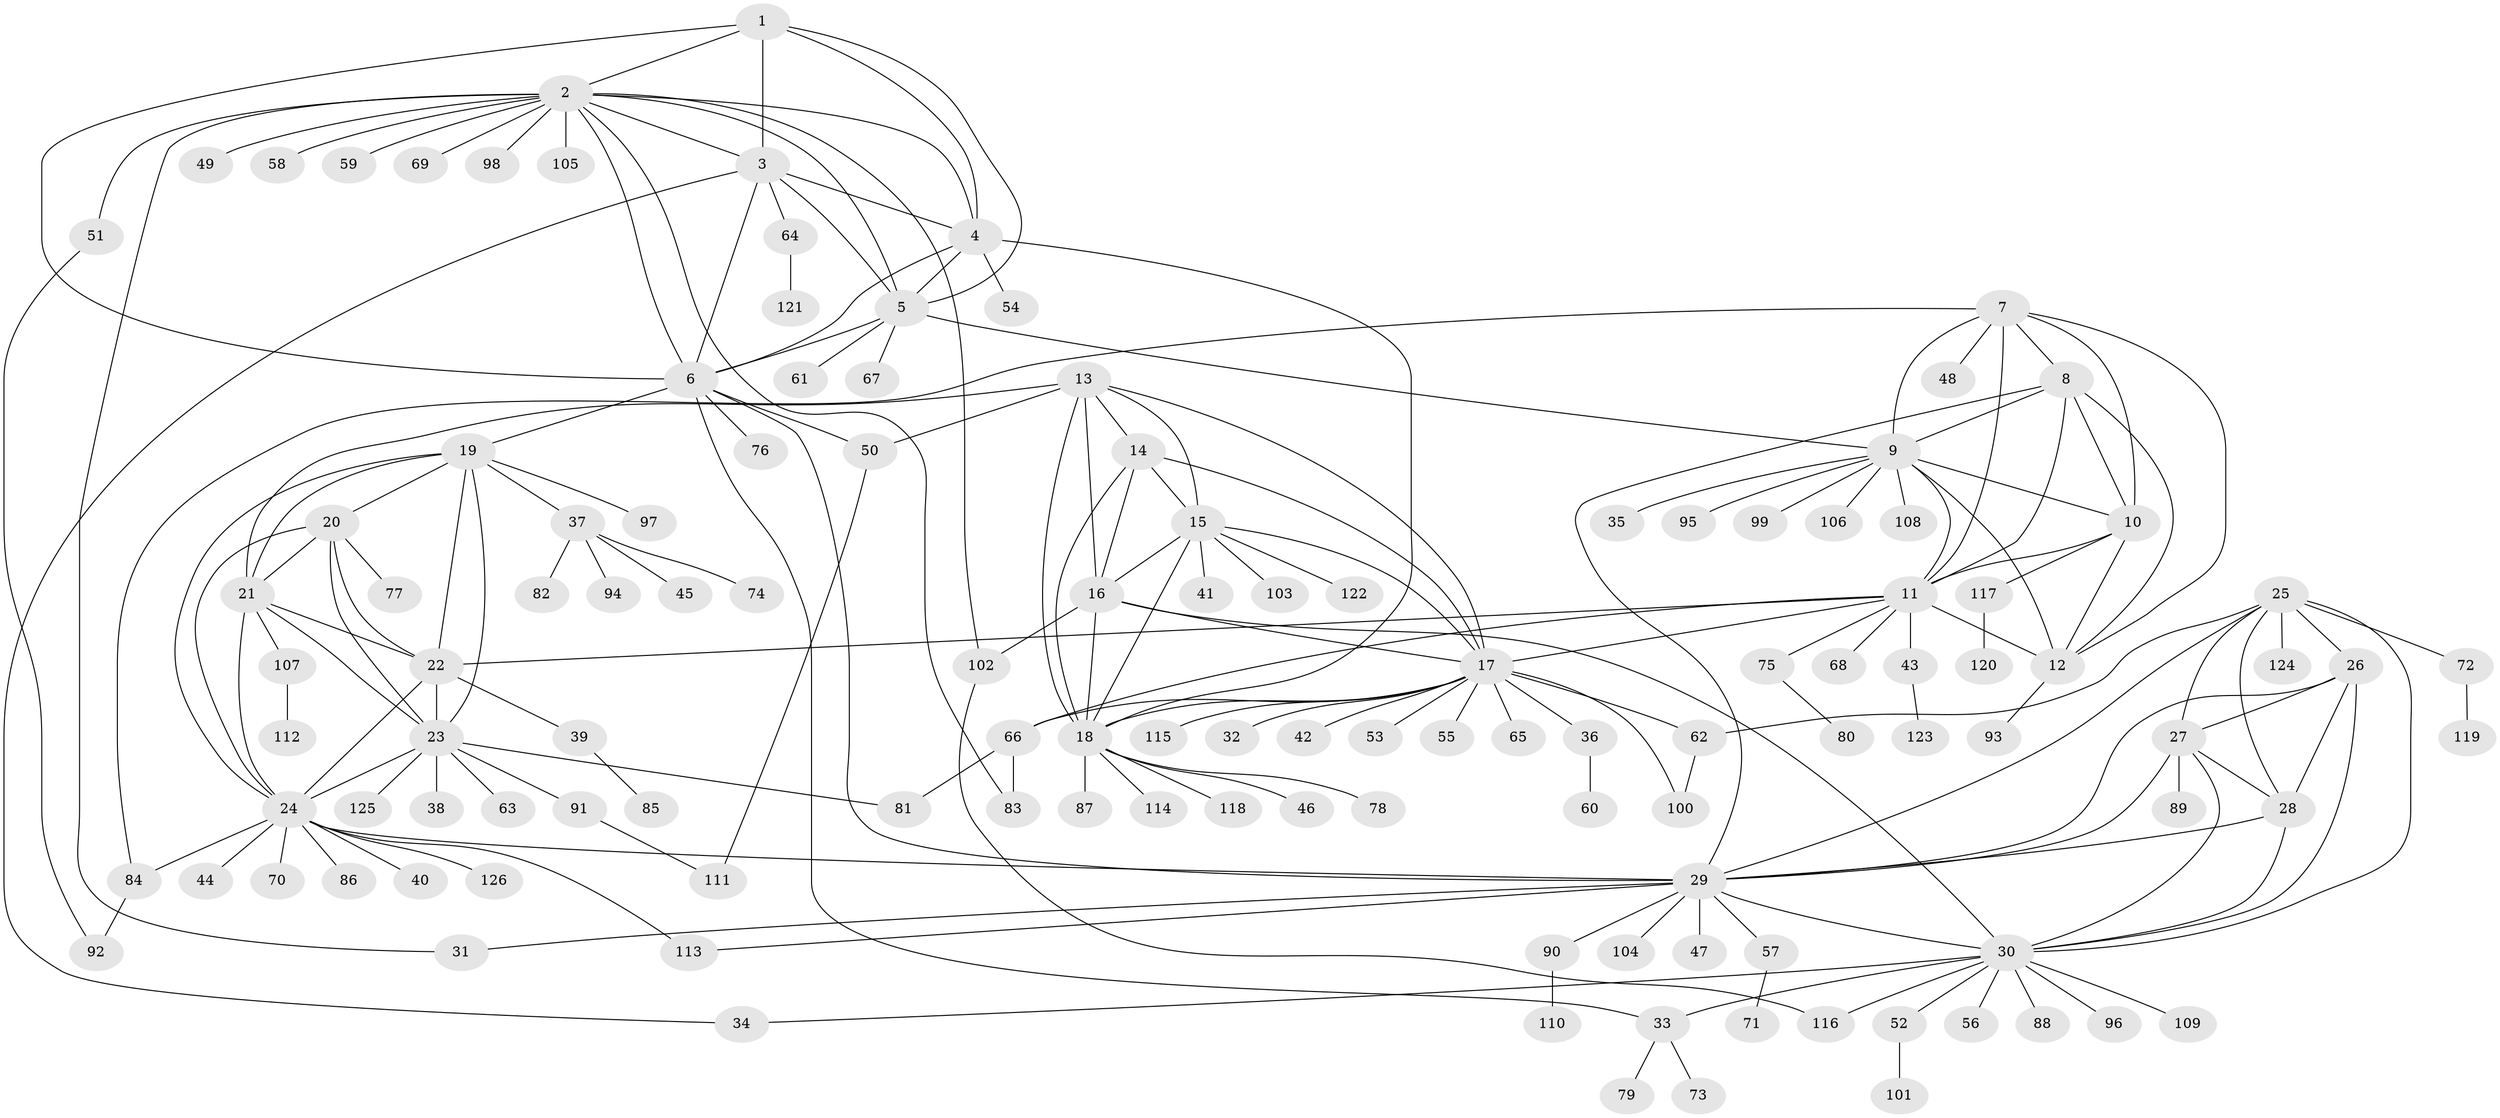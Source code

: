 // coarse degree distribution, {4: 0.05, 18: 0.01, 6: 0.06, 5: 0.02, 14: 0.02, 10: 0.01, 7: 0.02, 9: 0.01, 11: 0.02, 13: 0.01, 12: 0.01, 1: 0.62, 3: 0.04, 2: 0.1}
// Generated by graph-tools (version 1.1) at 2025/42/03/06/25 10:42:09]
// undirected, 126 vertices, 196 edges
graph export_dot {
graph [start="1"]
  node [color=gray90,style=filled];
  1;
  2;
  3;
  4;
  5;
  6;
  7;
  8;
  9;
  10;
  11;
  12;
  13;
  14;
  15;
  16;
  17;
  18;
  19;
  20;
  21;
  22;
  23;
  24;
  25;
  26;
  27;
  28;
  29;
  30;
  31;
  32;
  33;
  34;
  35;
  36;
  37;
  38;
  39;
  40;
  41;
  42;
  43;
  44;
  45;
  46;
  47;
  48;
  49;
  50;
  51;
  52;
  53;
  54;
  55;
  56;
  57;
  58;
  59;
  60;
  61;
  62;
  63;
  64;
  65;
  66;
  67;
  68;
  69;
  70;
  71;
  72;
  73;
  74;
  75;
  76;
  77;
  78;
  79;
  80;
  81;
  82;
  83;
  84;
  85;
  86;
  87;
  88;
  89;
  90;
  91;
  92;
  93;
  94;
  95;
  96;
  97;
  98;
  99;
  100;
  101;
  102;
  103;
  104;
  105;
  106;
  107;
  108;
  109;
  110;
  111;
  112;
  113;
  114;
  115;
  116;
  117;
  118;
  119;
  120;
  121;
  122;
  123;
  124;
  125;
  126;
  1 -- 2;
  1 -- 3;
  1 -- 4;
  1 -- 5;
  1 -- 6;
  2 -- 3;
  2 -- 4;
  2 -- 5;
  2 -- 6;
  2 -- 31;
  2 -- 49;
  2 -- 51;
  2 -- 58;
  2 -- 59;
  2 -- 69;
  2 -- 83;
  2 -- 98;
  2 -- 102;
  2 -- 105;
  3 -- 4;
  3 -- 5;
  3 -- 6;
  3 -- 34;
  3 -- 64;
  4 -- 5;
  4 -- 6;
  4 -- 18;
  4 -- 54;
  5 -- 6;
  5 -- 9;
  5 -- 61;
  5 -- 67;
  6 -- 19;
  6 -- 29;
  6 -- 33;
  6 -- 50;
  6 -- 76;
  7 -- 8;
  7 -- 9;
  7 -- 10;
  7 -- 11;
  7 -- 12;
  7 -- 48;
  7 -- 84;
  8 -- 9;
  8 -- 10;
  8 -- 11;
  8 -- 12;
  8 -- 29;
  9 -- 10;
  9 -- 11;
  9 -- 12;
  9 -- 35;
  9 -- 95;
  9 -- 99;
  9 -- 106;
  9 -- 108;
  10 -- 11;
  10 -- 12;
  10 -- 117;
  11 -- 12;
  11 -- 17;
  11 -- 22;
  11 -- 43;
  11 -- 66;
  11 -- 68;
  11 -- 75;
  12 -- 93;
  13 -- 14;
  13 -- 15;
  13 -- 16;
  13 -- 17;
  13 -- 18;
  13 -- 21;
  13 -- 50;
  14 -- 15;
  14 -- 16;
  14 -- 17;
  14 -- 18;
  15 -- 16;
  15 -- 17;
  15 -- 18;
  15 -- 41;
  15 -- 103;
  15 -- 122;
  16 -- 17;
  16 -- 18;
  16 -- 30;
  16 -- 102;
  17 -- 18;
  17 -- 32;
  17 -- 36;
  17 -- 42;
  17 -- 53;
  17 -- 55;
  17 -- 62;
  17 -- 65;
  17 -- 66;
  17 -- 100;
  17 -- 115;
  18 -- 46;
  18 -- 78;
  18 -- 87;
  18 -- 114;
  18 -- 118;
  19 -- 20;
  19 -- 21;
  19 -- 22;
  19 -- 23;
  19 -- 24;
  19 -- 37;
  19 -- 97;
  20 -- 21;
  20 -- 22;
  20 -- 23;
  20 -- 24;
  20 -- 77;
  21 -- 22;
  21 -- 23;
  21 -- 24;
  21 -- 107;
  22 -- 23;
  22 -- 24;
  22 -- 39;
  23 -- 24;
  23 -- 38;
  23 -- 63;
  23 -- 81;
  23 -- 91;
  23 -- 125;
  24 -- 29;
  24 -- 40;
  24 -- 44;
  24 -- 70;
  24 -- 84;
  24 -- 86;
  24 -- 113;
  24 -- 126;
  25 -- 26;
  25 -- 27;
  25 -- 28;
  25 -- 29;
  25 -- 30;
  25 -- 62;
  25 -- 72;
  25 -- 124;
  26 -- 27;
  26 -- 28;
  26 -- 29;
  26 -- 30;
  27 -- 28;
  27 -- 29;
  27 -- 30;
  27 -- 89;
  28 -- 29;
  28 -- 30;
  29 -- 30;
  29 -- 31;
  29 -- 47;
  29 -- 57;
  29 -- 90;
  29 -- 104;
  29 -- 113;
  30 -- 33;
  30 -- 34;
  30 -- 52;
  30 -- 56;
  30 -- 88;
  30 -- 96;
  30 -- 109;
  30 -- 116;
  33 -- 73;
  33 -- 79;
  36 -- 60;
  37 -- 45;
  37 -- 74;
  37 -- 82;
  37 -- 94;
  39 -- 85;
  43 -- 123;
  50 -- 111;
  51 -- 92;
  52 -- 101;
  57 -- 71;
  62 -- 100;
  64 -- 121;
  66 -- 81;
  66 -- 83;
  72 -- 119;
  75 -- 80;
  84 -- 92;
  90 -- 110;
  91 -- 111;
  102 -- 116;
  107 -- 112;
  117 -- 120;
}
